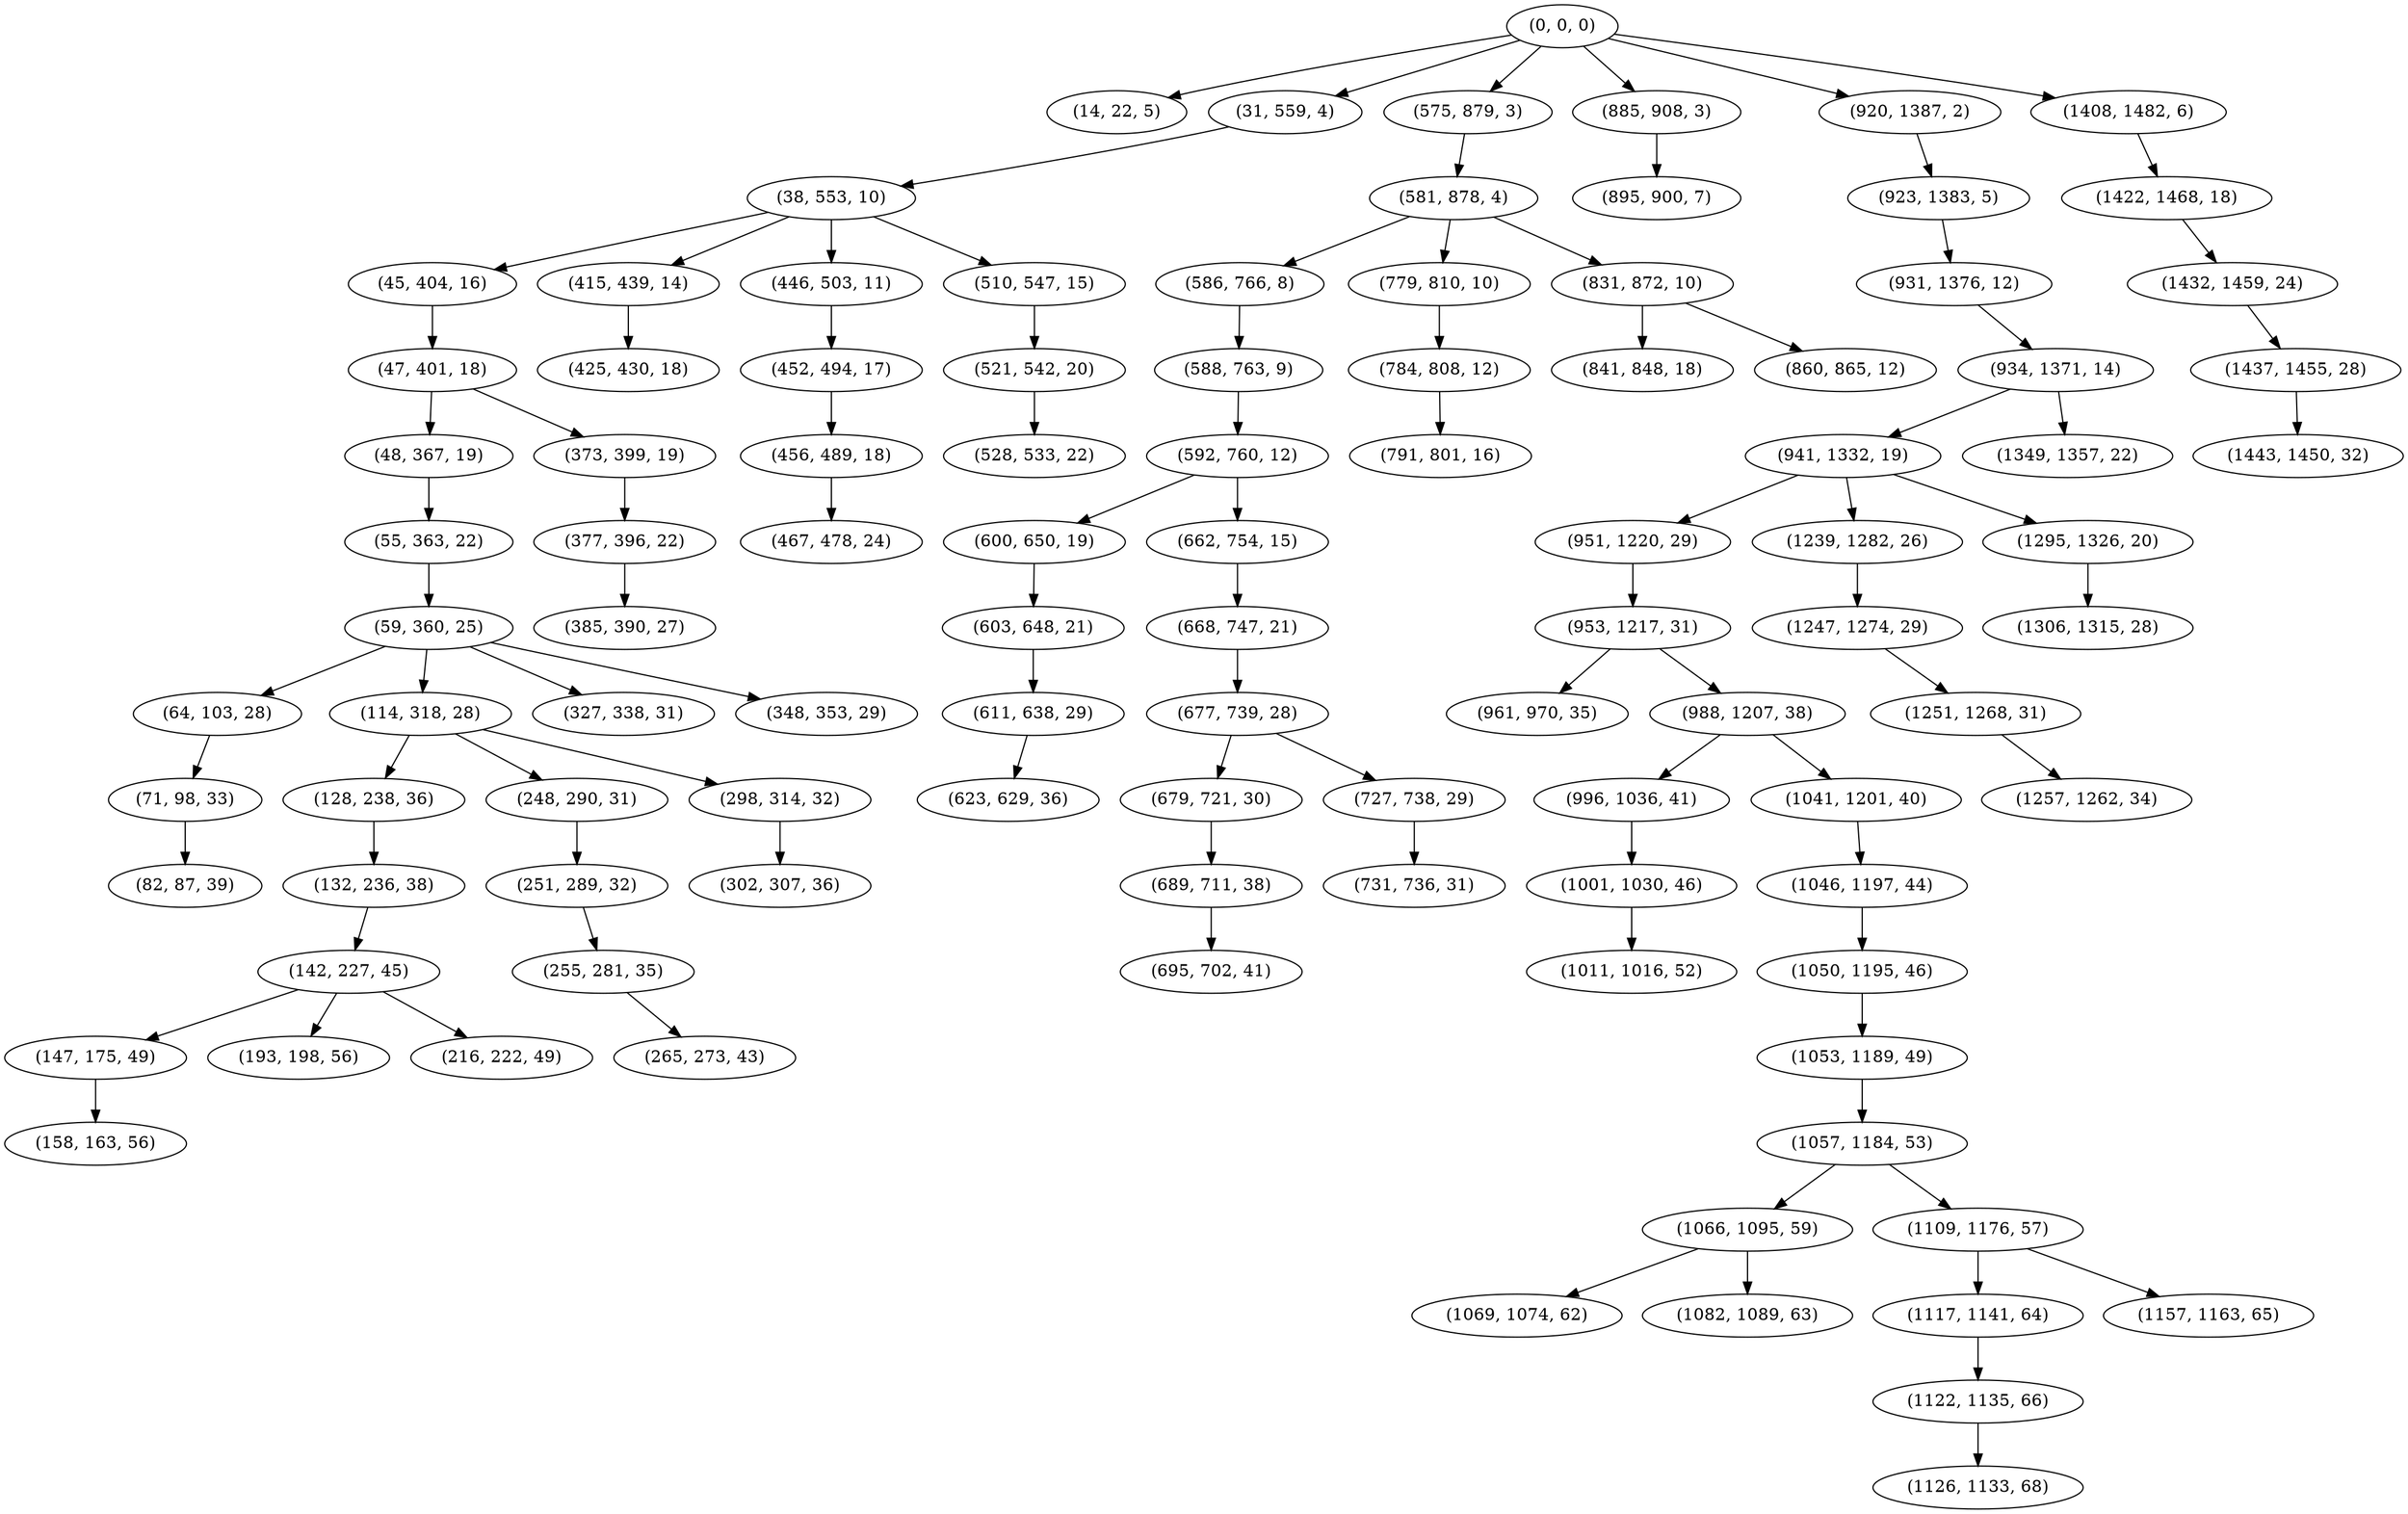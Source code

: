digraph tree {
    "(0, 0, 0)";
    "(14, 22, 5)";
    "(31, 559, 4)";
    "(38, 553, 10)";
    "(45, 404, 16)";
    "(47, 401, 18)";
    "(48, 367, 19)";
    "(55, 363, 22)";
    "(59, 360, 25)";
    "(64, 103, 28)";
    "(71, 98, 33)";
    "(82, 87, 39)";
    "(114, 318, 28)";
    "(128, 238, 36)";
    "(132, 236, 38)";
    "(142, 227, 45)";
    "(147, 175, 49)";
    "(158, 163, 56)";
    "(193, 198, 56)";
    "(216, 222, 49)";
    "(248, 290, 31)";
    "(251, 289, 32)";
    "(255, 281, 35)";
    "(265, 273, 43)";
    "(298, 314, 32)";
    "(302, 307, 36)";
    "(327, 338, 31)";
    "(348, 353, 29)";
    "(373, 399, 19)";
    "(377, 396, 22)";
    "(385, 390, 27)";
    "(415, 439, 14)";
    "(425, 430, 18)";
    "(446, 503, 11)";
    "(452, 494, 17)";
    "(456, 489, 18)";
    "(467, 478, 24)";
    "(510, 547, 15)";
    "(521, 542, 20)";
    "(528, 533, 22)";
    "(575, 879, 3)";
    "(581, 878, 4)";
    "(586, 766, 8)";
    "(588, 763, 9)";
    "(592, 760, 12)";
    "(600, 650, 19)";
    "(603, 648, 21)";
    "(611, 638, 29)";
    "(623, 629, 36)";
    "(662, 754, 15)";
    "(668, 747, 21)";
    "(677, 739, 28)";
    "(679, 721, 30)";
    "(689, 711, 38)";
    "(695, 702, 41)";
    "(727, 738, 29)";
    "(731, 736, 31)";
    "(779, 810, 10)";
    "(784, 808, 12)";
    "(791, 801, 16)";
    "(831, 872, 10)";
    "(841, 848, 18)";
    "(860, 865, 12)";
    "(885, 908, 3)";
    "(895, 900, 7)";
    "(920, 1387, 2)";
    "(923, 1383, 5)";
    "(931, 1376, 12)";
    "(934, 1371, 14)";
    "(941, 1332, 19)";
    "(951, 1220, 29)";
    "(953, 1217, 31)";
    "(961, 970, 35)";
    "(988, 1207, 38)";
    "(996, 1036, 41)";
    "(1001, 1030, 46)";
    "(1011, 1016, 52)";
    "(1041, 1201, 40)";
    "(1046, 1197, 44)";
    "(1050, 1195, 46)";
    "(1053, 1189, 49)";
    "(1057, 1184, 53)";
    "(1066, 1095, 59)";
    "(1069, 1074, 62)";
    "(1082, 1089, 63)";
    "(1109, 1176, 57)";
    "(1117, 1141, 64)";
    "(1122, 1135, 66)";
    "(1126, 1133, 68)";
    "(1157, 1163, 65)";
    "(1239, 1282, 26)";
    "(1247, 1274, 29)";
    "(1251, 1268, 31)";
    "(1257, 1262, 34)";
    "(1295, 1326, 20)";
    "(1306, 1315, 28)";
    "(1349, 1357, 22)";
    "(1408, 1482, 6)";
    "(1422, 1468, 18)";
    "(1432, 1459, 24)";
    "(1437, 1455, 28)";
    "(1443, 1450, 32)";
    "(0, 0, 0)" -> "(14, 22, 5)";
    "(0, 0, 0)" -> "(31, 559, 4)";
    "(0, 0, 0)" -> "(575, 879, 3)";
    "(0, 0, 0)" -> "(885, 908, 3)";
    "(0, 0, 0)" -> "(920, 1387, 2)";
    "(0, 0, 0)" -> "(1408, 1482, 6)";
    "(31, 559, 4)" -> "(38, 553, 10)";
    "(38, 553, 10)" -> "(45, 404, 16)";
    "(38, 553, 10)" -> "(415, 439, 14)";
    "(38, 553, 10)" -> "(446, 503, 11)";
    "(38, 553, 10)" -> "(510, 547, 15)";
    "(45, 404, 16)" -> "(47, 401, 18)";
    "(47, 401, 18)" -> "(48, 367, 19)";
    "(47, 401, 18)" -> "(373, 399, 19)";
    "(48, 367, 19)" -> "(55, 363, 22)";
    "(55, 363, 22)" -> "(59, 360, 25)";
    "(59, 360, 25)" -> "(64, 103, 28)";
    "(59, 360, 25)" -> "(114, 318, 28)";
    "(59, 360, 25)" -> "(327, 338, 31)";
    "(59, 360, 25)" -> "(348, 353, 29)";
    "(64, 103, 28)" -> "(71, 98, 33)";
    "(71, 98, 33)" -> "(82, 87, 39)";
    "(114, 318, 28)" -> "(128, 238, 36)";
    "(114, 318, 28)" -> "(248, 290, 31)";
    "(114, 318, 28)" -> "(298, 314, 32)";
    "(128, 238, 36)" -> "(132, 236, 38)";
    "(132, 236, 38)" -> "(142, 227, 45)";
    "(142, 227, 45)" -> "(147, 175, 49)";
    "(142, 227, 45)" -> "(193, 198, 56)";
    "(142, 227, 45)" -> "(216, 222, 49)";
    "(147, 175, 49)" -> "(158, 163, 56)";
    "(248, 290, 31)" -> "(251, 289, 32)";
    "(251, 289, 32)" -> "(255, 281, 35)";
    "(255, 281, 35)" -> "(265, 273, 43)";
    "(298, 314, 32)" -> "(302, 307, 36)";
    "(373, 399, 19)" -> "(377, 396, 22)";
    "(377, 396, 22)" -> "(385, 390, 27)";
    "(415, 439, 14)" -> "(425, 430, 18)";
    "(446, 503, 11)" -> "(452, 494, 17)";
    "(452, 494, 17)" -> "(456, 489, 18)";
    "(456, 489, 18)" -> "(467, 478, 24)";
    "(510, 547, 15)" -> "(521, 542, 20)";
    "(521, 542, 20)" -> "(528, 533, 22)";
    "(575, 879, 3)" -> "(581, 878, 4)";
    "(581, 878, 4)" -> "(586, 766, 8)";
    "(581, 878, 4)" -> "(779, 810, 10)";
    "(581, 878, 4)" -> "(831, 872, 10)";
    "(586, 766, 8)" -> "(588, 763, 9)";
    "(588, 763, 9)" -> "(592, 760, 12)";
    "(592, 760, 12)" -> "(600, 650, 19)";
    "(592, 760, 12)" -> "(662, 754, 15)";
    "(600, 650, 19)" -> "(603, 648, 21)";
    "(603, 648, 21)" -> "(611, 638, 29)";
    "(611, 638, 29)" -> "(623, 629, 36)";
    "(662, 754, 15)" -> "(668, 747, 21)";
    "(668, 747, 21)" -> "(677, 739, 28)";
    "(677, 739, 28)" -> "(679, 721, 30)";
    "(677, 739, 28)" -> "(727, 738, 29)";
    "(679, 721, 30)" -> "(689, 711, 38)";
    "(689, 711, 38)" -> "(695, 702, 41)";
    "(727, 738, 29)" -> "(731, 736, 31)";
    "(779, 810, 10)" -> "(784, 808, 12)";
    "(784, 808, 12)" -> "(791, 801, 16)";
    "(831, 872, 10)" -> "(841, 848, 18)";
    "(831, 872, 10)" -> "(860, 865, 12)";
    "(885, 908, 3)" -> "(895, 900, 7)";
    "(920, 1387, 2)" -> "(923, 1383, 5)";
    "(923, 1383, 5)" -> "(931, 1376, 12)";
    "(931, 1376, 12)" -> "(934, 1371, 14)";
    "(934, 1371, 14)" -> "(941, 1332, 19)";
    "(934, 1371, 14)" -> "(1349, 1357, 22)";
    "(941, 1332, 19)" -> "(951, 1220, 29)";
    "(941, 1332, 19)" -> "(1239, 1282, 26)";
    "(941, 1332, 19)" -> "(1295, 1326, 20)";
    "(951, 1220, 29)" -> "(953, 1217, 31)";
    "(953, 1217, 31)" -> "(961, 970, 35)";
    "(953, 1217, 31)" -> "(988, 1207, 38)";
    "(988, 1207, 38)" -> "(996, 1036, 41)";
    "(988, 1207, 38)" -> "(1041, 1201, 40)";
    "(996, 1036, 41)" -> "(1001, 1030, 46)";
    "(1001, 1030, 46)" -> "(1011, 1016, 52)";
    "(1041, 1201, 40)" -> "(1046, 1197, 44)";
    "(1046, 1197, 44)" -> "(1050, 1195, 46)";
    "(1050, 1195, 46)" -> "(1053, 1189, 49)";
    "(1053, 1189, 49)" -> "(1057, 1184, 53)";
    "(1057, 1184, 53)" -> "(1066, 1095, 59)";
    "(1057, 1184, 53)" -> "(1109, 1176, 57)";
    "(1066, 1095, 59)" -> "(1069, 1074, 62)";
    "(1066, 1095, 59)" -> "(1082, 1089, 63)";
    "(1109, 1176, 57)" -> "(1117, 1141, 64)";
    "(1109, 1176, 57)" -> "(1157, 1163, 65)";
    "(1117, 1141, 64)" -> "(1122, 1135, 66)";
    "(1122, 1135, 66)" -> "(1126, 1133, 68)";
    "(1239, 1282, 26)" -> "(1247, 1274, 29)";
    "(1247, 1274, 29)" -> "(1251, 1268, 31)";
    "(1251, 1268, 31)" -> "(1257, 1262, 34)";
    "(1295, 1326, 20)" -> "(1306, 1315, 28)";
    "(1408, 1482, 6)" -> "(1422, 1468, 18)";
    "(1422, 1468, 18)" -> "(1432, 1459, 24)";
    "(1432, 1459, 24)" -> "(1437, 1455, 28)";
    "(1437, 1455, 28)" -> "(1443, 1450, 32)";
}
